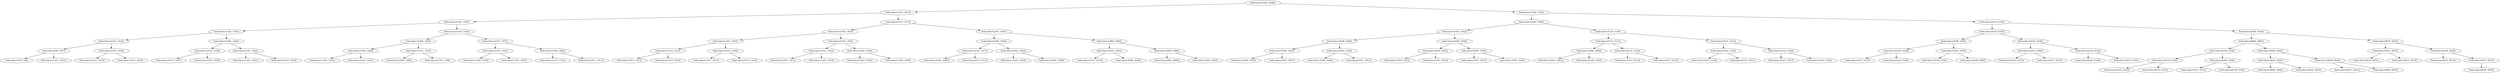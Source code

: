 digraph G{
175011785 [label="Node{data=[5028, 5028]}"]
175011785 -> 1497853412
1497853412 [label="Node{data=[1912, 1912]}"]
1497853412 -> 574169695
574169695 [label="Node{data=[1444, 1444]}"]
574169695 -> 774237291
774237291 [label="Node{data=[1436, 1436]}"]
774237291 -> 1468798553
1468798553 [label="Node{data=[1432, 1432]}"]
1468798553 -> 902195457
902195457 [label="Node{data=[967, 967]}"]
902195457 -> 1585876540
1585876540 [label="Node{data=[790, 790]}"]
902195457 -> 1598121779
1598121779 [label="Node{data=[1431, 1431]}"]
1468798553 -> 1757973596
1757973596 [label="Node{data=[1434, 1434]}"]
1757973596 -> 1858108965
1858108965 [label="Node{data=[1433, 1433]}"]
1757973596 -> 81652399
81652399 [label="Node{data=[1435, 1435]}"]
774237291 -> 1358003704
1358003704 [label="Node{data=[1440, 1440]}"]
1358003704 -> 2096603606
2096603606 [label="Node{data=[1438, 1438]}"]
2096603606 -> 296470843
296470843 [label="Node{data=[1437, 1437]}"]
2096603606 -> 2051592499
2051592499 [label="Node{data=[1439, 1439]}"]
1358003704 -> 554532159
554532159 [label="Node{data=[1442, 1442]}"]
554532159 -> 1614123481
1614123481 [label="Node{data=[1441, 1441]}"]
554532159 -> 798523125
798523125 [label="Node{data=[1443, 1443]}"]
574169695 -> 325444476
325444476 [label="Node{data=[1539, 1539]}"]
325444476 -> 1506513066
1506513066 [label="Node{data=[1448, 1448]}"]
1506513066 -> 356280595
356280595 [label="Node{data=[1446, 1446]}"]
356280595 -> 2034221719
2034221719 [label="Node{data=[1445, 1445]}"]
356280595 -> 1174249679
1174249679 [label="Node{data=[1447, 1447]}"]
1506513066 -> 1077290522
1077290522 [label="Node{data=[1522, 1522]}"]
1077290522 -> 909425662
909425662 [label="Node{data=[1498, 1498]}"]
1077290522 -> 823721173
823721173 [label="Node{data=[1538, 1538]}"]
325444476 -> 424397281
424397281 [label="Node{data=[1587, 1587]}"]
424397281 -> 1748777508
1748777508 [label="Node{data=[1541, 1541]}"]
1748777508 -> 2076481430
2076481430 [label="Node{data=[1540, 1540]}"]
1748777508 -> 223097455
223097455 [label="Node{data=[1567, 1567]}"]
424397281 -> 1242560230
1242560230 [label="Node{data=[1806, 1806]}"]
1242560230 -> 1131088025
1131088025 [label="Node{data=[1735, 1735]}"]
1242560230 -> 474763077
474763077 [label="Node{data=[1911, 1911]}"]
1497853412 -> 1895811561
1895811561 [label="Node{data=[1973, 1973]}"]
1895811561 -> 1165142486
1165142486 [label="Node{data=[1920, 1920]}"]
1165142486 -> 1590058529
1590058529 [label="Node{data=[1916, 1916]}"]
1590058529 -> 537789659
537789659 [label="Node{data=[1914, 1914]}"]
537789659 -> 783294898
783294898 [label="Node{data=[1913, 1913]}"]
537789659 -> 2128351659
2128351659 [label="Node{data=[1915, 1915]}"]
1590058529 -> 310865671
310865671 [label="Node{data=[1918, 1918]}"]
310865671 -> 1115654480
1115654480 [label="Node{data=[1917, 1917]}"]
310865671 -> 1844284700
1844284700 [label="Node{data=[1919, 1919]}"]
1165142486 -> 1940035651
1940035651 [label="Node{data=[1924, 1924]}"]
1940035651 -> 1525956199
1525956199 [label="Node{data=[1922, 1922]}"]
1525956199 -> 1686051168
1686051168 [label="Node{data=[1921, 1921]}"]
1525956199 -> 1711013278
1711013278 [label="Node{data=[1923, 1923]}"]
1940035651 -> 50074082
50074082 [label="Node{data=[1926, 1926]}"]
50074082 -> 2038436060
2038436060 [label="Node{data=[1925, 1925]}"]
50074082 -> 1705554581
1705554581 [label="Node{data=[1930, 1930]}"]
1895811561 -> 1594209459
1594209459 [label="Node{data=[2503, 2503]}"]
1594209459 -> 1033162160
1033162160 [label="Node{data=[2384, 2384]}"]
1033162160 -> 1156262958
1156262958 [label="Node{data=[2227, 2227]}"]
1156262958 -> 1685525052
1685525052 [label="Node{data=[2040, 2040]}"]
1156262958 -> 379949613
379949613 [label="Node{data=[2373, 2373]}"]
1033162160 -> 222766084
222766084 [label="Node{data=[2420, 2420]}"]
222766084 -> 273740766
273740766 [label="Node{data=[2419, 2419]}"]
222766084 -> 1282077978
1282077978 [label="Node{data=[2484, 2484]}"]
1594209459 -> 1986277952
1986277952 [label="Node{data=[4805, 4805]}"]
1986277952 -> 1110925196
1110925196 [label="Node{data=[2691, 2691]}"]
1110925196 -> 1441700375
1441700375 [label="Node{data=[2515, 2515]}"]
1110925196 -> 1312257941
1312257941 [label="Node{data=[4648, 4648]}"]
1986277952 -> 429308449
429308449 [label="Node{data=[4908, 4908]}"]
429308449 -> 1638223264
1638223264 [label="Node{data=[4844, 4844]}"]
429308449 -> 1085951393
1085951393 [label="Node{data=[4956, 4956]}"]
175011785 -> 902038012
902038012 [label="Node{data=[5226, 5226]}"]
902038012 -> 422572759
422572759 [label="Node{data=[5060, 5060]}"]
422572759 -> 1378640927
1378640927 [label="Node{data=[5052, 5052]}"]
1378640927 -> 1089076414
1089076414 [label="Node{data=[5048, 5048]}"]
1089076414 -> 1429724862
1429724862 [label="Node{data=[5046, 5046]}"]
1429724862 -> 862463877
862463877 [label="Node{data=[5045, 5045]}"]
1429724862 -> 39166315
39166315 [label="Node{data=[5047, 5047]}"]
1089076414 -> 223785363
223785363 [label="Node{data=[5050, 5050]}"]
223785363 -> 1719618729
1719618729 [label="Node{data=[5049, 5049]}"]
223785363 -> 349772780
349772780 [label="Node{data=[5051, 5051]}"]
1378640927 -> 1000910565
1000910565 [label="Node{data=[5056, 5056]}"]
1000910565 -> 55200298
55200298 [label="Node{data=[5054, 5054]}"]
55200298 -> 533480686
533480686 [label="Node{data=[5053, 5053]}"]
55200298 -> 1133918848
1133918848 [label="Node{data=[5055, 5055]}"]
1000910565 -> 1035430801
1035430801 [label="Node{data=[5058, 5058]}"]
1035430801 -> 1820163351
1820163351 [label="Node{data=[5057, 5057]}"]
1035430801 -> 300658498
300658498 [label="Node{data=[5059, 5059]}"]
422572759 -> 1666962885
1666962885 [label="Node{data=[5218, 5218]}"]
1666962885 -> 1706475996
1706475996 [label="Node{data=[5121, 5121]}"]
1706475996 -> 1654951352
1654951352 [label="Node{data=[5089, 5089]}"]
1654951352 -> 779726609
779726609 [label="Node{data=[5061, 5061]}"]
1654951352 -> 330408678
330408678 [label="Node{data=[5106, 5106]}"]
1706475996 -> 1079654765
1079654765 [label="Node{data=[5216, 5216]}"]
1079654765 -> 114668947
114668947 [label="Node{data=[5215, 5215]}"]
1079654765 -> 1698141055
1698141055 [label="Node{data=[5217, 5217]}"]
1666962885 -> 2064628653
2064628653 [label="Node{data=[5222, 5222]}"]
2064628653 -> 1779397872
1779397872 [label="Node{data=[5220, 5220]}"]
1779397872 -> 1105018127
1105018127 [label="Node{data=[5219, 5219]}"]
1779397872 -> 405336608
405336608 [label="Node{data=[5221, 5221]}"]
2064628653 -> 519893083
519893083 [label="Node{data=[5224, 5224]}"]
519893083 -> 264613760
264613760 [label="Node{data=[5223, 5223]}"]
519893083 -> 660131378
660131378 [label="Node{data=[5225, 5225]}"]
902038012 -> 2025750795
2025750795 [label="Node{data=[6332, 6332]}"]
2025750795 -> 20568175
20568175 [label="Node{data=[6324, 6324]}"]
20568175 -> 589487719
589487719 [label="Node{data=[5286, 5286]}"]
589487719 -> 1122676079
1122676079 [label="Node{data=[5228, 5228]}"]
1122676079 -> 1322310368
1322310368 [label="Node{data=[5227, 5227]}"]
1122676079 -> 23431669
23431669 [label="Node{data=[5229, 5229]}"]
589487719 -> 880918104
880918104 [label="Node{data=[5950, 5950]}"]
880918104 -> 597159026
597159026 [label="Node{data=[5744, 5744]}"]
880918104 -> 1800938810
1800938810 [label="Node{data=[6298, 6298]}"]
20568175 -> 1180640133
1180640133 [label="Node{data=[6328, 6328]}"]
1180640133 -> 2132092520
2132092520 [label="Node{data=[6326, 6326]}"]
2132092520 -> 1677566340
1677566340 [label="Node{data=[6325, 6325]}"]
2132092520 -> 1227237684
1227237684 [label="Node{data=[6327, 6327]}"]
1180640133 -> 1994029214
1994029214 [label="Node{data=[6330, 6330]}"]
1994029214 -> 539637323
539637323 [label="Node{data=[6329, 6329]}"]
1994029214 -> 777343563
777343563 [label="Node{data=[6331, 6331]}"]
2025750795 -> 1455599932
1455599932 [label="Node{data=[9030, 9030]}"]
1455599932 -> 1937325554
1937325554 [label="Node{data=[8880, 8880]}"]
1937325554 -> 34653624
34653624 [label="Node{data=[6336, 6336]}"]
34653624 -> 106109115
106109115 [label="Node{data=[6334, 6334]}"]
106109115 -> 1171980828
1171980828 [label="Node{data=[6333, 6333]}"]
106109115 -> 2146902520
2146902520 [label="Node{data=[6335, 6335]}"]
34653624 -> 2077103803
2077103803 [label="Node{data=[6400, 6400]}"]
2077103803 -> 1707495353
1707495353 [label="Node{data=[6337, 6337]}"]
2077103803 -> 2014345983
2014345983 [label="Node{data=[8746, 8746]}"]
1937325554 -> 1043234020
1043234020 [label="Node{data=[9026, 9026]}"]
1043234020 -> 895405652
895405652 [label="Node{data=[9024, 9024]}"]
895405652 -> 1647506625
1647506625 [label="Node{data=[8906, 8906]}"]
895405652 -> 428781050
428781050 [label="Node{data=[9025, 9025]}"]
1043234020 -> 1409952627
1409952627 [label="Node{data=[9028, 9028]}"]
1409952627 -> 400913352
400913352 [label="Node{data=[9027, 9027]}"]
1409952627 -> 1644435721
1644435721 [label="Node{data=[9029, 9029]}"]
1455599932 -> 235506126
235506126 [label="Node{data=[9034, 9034]}"]
235506126 -> 199064271
199064271 [label="Node{data=[9032, 9032]}"]
199064271 -> 932852559
932852559 [label="Node{data=[9031, 9031]}"]
199064271 -> 1964288228
1964288228 [label="Node{data=[9033, 9033]}"]
235506126 -> 932255857
932255857 [label="Node{data=[9036, 9036]}"]
932255857 -> 1467615054
1467615054 [label="Node{data=[9035, 9035]}"]
932255857 -> 832325285
832325285 [label="Node{data=[9037, 9037]}"]
832325285 -> 1629457402
1629457402 [label="Node{data=[9038, 9038]}"]
}